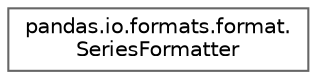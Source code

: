digraph "Graphical Class Hierarchy"
{
 // LATEX_PDF_SIZE
  bgcolor="transparent";
  edge [fontname=Helvetica,fontsize=10,labelfontname=Helvetica,labelfontsize=10];
  node [fontname=Helvetica,fontsize=10,shape=box,height=0.2,width=0.4];
  rankdir="LR";
  Node0 [id="Node000000",label="pandas.io.formats.format.\lSeriesFormatter",height=0.2,width=0.4,color="grey40", fillcolor="white", style="filled",URL="$d6/dc6/classpandas_1_1io_1_1formats_1_1format_1_1SeriesFormatter.html",tooltip=" "];
}
